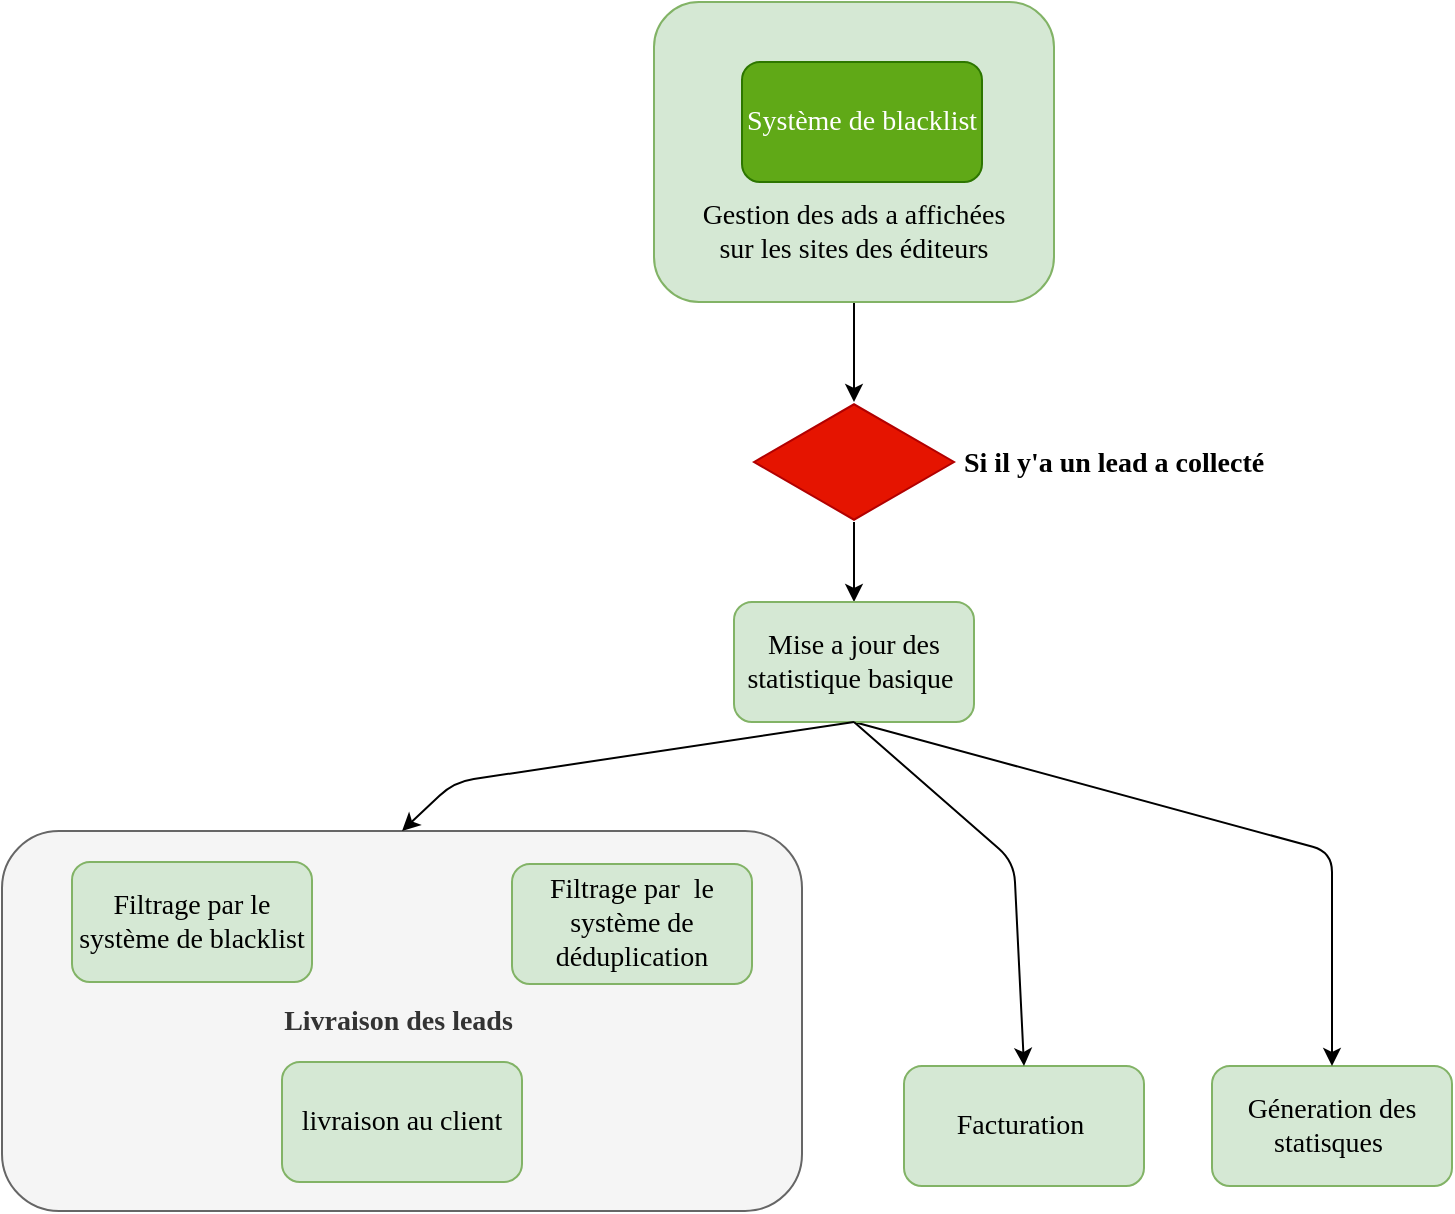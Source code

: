 <mxfile version="11.3.0" type="device" pages="1"><diagram id="3bSATsp9mCY7XxpC57f6" name="Page-1"><mxGraphModel dx="2249" dy="1931" grid="1" gridSize="10" guides="1" tooltips="1" connect="1" arrows="1" fold="1" page="1" pageScale="1" pageWidth="827" pageHeight="1169" math="0" shadow="0"><root><mxCell id="0"/><mxCell id="1" parent="0"/><mxCell id="EYcBn6GnQidT_sQzJG5m-28" value="" style="edgeStyle=orthogonalEdgeStyle;rounded=0;orthogonalLoop=1;jettySize=auto;html=1;" edge="1" parent="1" source="4dQBE-5w5uc2ftc7bLz9-4" target="EYcBn6GnQidT_sQzJG5m-3"><mxGeometry relative="1" as="geometry"/></mxCell><mxCell id="4dQBE-5w5uc2ftc7bLz9-4" value="" style="rounded=1;whiteSpace=wrap;html=1;fontFamily=Times New Roman;fontStyle=0;fontSize=14;fillColor=#d5e8d4;strokeColor=#82b366;" parent="1" vertex="1"><mxGeometry x="160" y="-120" width="200" height="150" as="geometry"/></mxCell><mxCell id="R5D7YirBnQlNFHpyKCyr-16" value="Géneration des statisques&amp;nbsp;" style="rounded=1;whiteSpace=wrap;html=1;fontFamily=Times New Roman;fontStyle=0;fontSize=14;fillColor=#d5e8d4;strokeColor=#82b366;" parent="1" vertex="1"><mxGeometry x="439" y="412" width="120" height="60" as="geometry"/></mxCell><mxCell id="R5D7YirBnQlNFHpyKCyr-18" value="" style="endArrow=classic;html=1;entryX=0.5;entryY=0;entryDx=0;entryDy=0;fontFamily=Times New Roman;fontStyle=0;fontSize=14;exitX=0.5;exitY=1;exitDx=0;exitDy=0;" parent="1" target="R5D7YirBnQlNFHpyKCyr-16" edge="1"><mxGeometry width="50" height="50" relative="1" as="geometry"><mxPoint x="260" y="240" as="sourcePoint"/><mxPoint x="449" y="120" as="targetPoint"/><Array as="points"><mxPoint x="499" y="305"/></Array></mxGeometry></mxCell><mxCell id="EYcBn6GnQidT_sQzJG5m-1" value="&lt;span style=&quot;font-family: &amp;#34;times new roman&amp;#34; ; font-size: 14px&quot;&gt;Gestion des ads a affichées&lt;br&gt;sur les sites des éditeurs&lt;br&gt;&lt;/span&gt;" style="text;html=1;strokeColor=none;fillColor=none;align=center;verticalAlign=middle;whiteSpace=wrap;rounded=0;" vertex="1" parent="1"><mxGeometry x="175" y="-15" width="170" height="20" as="geometry"/></mxCell><mxCell id="EYcBn6GnQidT_sQzJG5m-2" value="Système de blacklist" style="rounded=1;whiteSpace=wrap;html=1;fontFamily=Times New Roman;fontStyle=0;fontSize=14;fillColor=#60a917;strokeColor=#2D7600;fontColor=#ffffff;" vertex="1" parent="1"><mxGeometry x="204" y="-90" width="120" height="60" as="geometry"/></mxCell><mxCell id="EYcBn6GnQidT_sQzJG5m-5" value="" style="edgeStyle=orthogonalEdgeStyle;rounded=0;orthogonalLoop=1;jettySize=auto;html=1;" edge="1" parent="1" source="EYcBn6GnQidT_sQzJG5m-3"><mxGeometry relative="1" as="geometry"/></mxCell><mxCell id="EYcBn6GnQidT_sQzJG5m-27" value="" style="edgeStyle=orthogonalEdgeStyle;rounded=0;orthogonalLoop=1;jettySize=auto;html=1;" edge="1" parent="1" source="EYcBn6GnQidT_sQzJG5m-3" target="EYcBn6GnQidT_sQzJG5m-26"><mxGeometry relative="1" as="geometry"/></mxCell><mxCell id="EYcBn6GnQidT_sQzJG5m-3" value="" style="html=1;whiteSpace=wrap;aspect=fixed;shape=isoRectangle;fillColor=#e51400;strokeColor=#B20000;fontColor=#ffffff;" vertex="1" parent="1"><mxGeometry x="210" y="80" width="100" height="60" as="geometry"/></mxCell><mxCell id="EYcBn6GnQidT_sQzJG5m-9" value="&lt;b&gt;Si il y'a un lead a collecté&lt;/b&gt;" style="text;html=1;resizable=0;points=[];autosize=1;align=left;verticalAlign=top;spacingTop=-4;fontSize=14;fontFamily=Times New Roman;" vertex="1" parent="1"><mxGeometry x="312.5" y="100" width="170" height="20" as="geometry"/></mxCell><mxCell id="EYcBn6GnQidT_sQzJG5m-26" value="Mise a jour des statistique basique&amp;nbsp;" style="rounded=1;whiteSpace=wrap;html=1;fontFamily=Times New Roman;fontStyle=0;fontSize=14;fillColor=#d5e8d4;strokeColor=#82b366;" vertex="1" parent="1"><mxGeometry x="200" y="180" width="120" height="60" as="geometry"/></mxCell><mxCell id="EYcBn6GnQidT_sQzJG5m-29" value="&lt;h3 style=&quot;font-size: 14px;&quot;&gt;Livraison des leads&amp;nbsp;&lt;/h3&gt;" style="rounded=1;whiteSpace=wrap;html=1;fontFamily=Times New Roman;fontStyle=0;fontSize=14;fillColor=#f5f5f5;strokeColor=#666666;fontColor=#333333;" vertex="1" parent="1"><mxGeometry x="-166" y="294.5" width="400" height="190" as="geometry"/></mxCell><mxCell id="EYcBn6GnQidT_sQzJG5m-30" value="Filtrage par le système de blacklist" style="rounded=1;whiteSpace=wrap;html=1;fontFamily=Times New Roman;fontStyle=0;fontSize=14;fillColor=#d5e8d4;strokeColor=#82b366;" vertex="1" parent="1"><mxGeometry x="-131" y="310" width="120" height="60" as="geometry"/></mxCell><mxCell id="EYcBn6GnQidT_sQzJG5m-31" value="Filtrage par&amp;nbsp; le système de déduplication" style="rounded=1;whiteSpace=wrap;html=1;fontFamily=Times New Roman;fontStyle=0;fontSize=14;fillColor=#d5e8d4;strokeColor=#82b366;" vertex="1" parent="1"><mxGeometry x="89" y="311" width="120" height="60" as="geometry"/></mxCell><mxCell id="EYcBn6GnQidT_sQzJG5m-32" value="livraison au client" style="rounded=1;whiteSpace=wrap;html=1;fontFamily=Times New Roman;fontStyle=0;fontSize=14;fillColor=#d5e8d4;strokeColor=#82b366;" vertex="1" parent="1"><mxGeometry x="-26" y="410" width="120" height="60" as="geometry"/></mxCell><mxCell id="EYcBn6GnQidT_sQzJG5m-33" value="Facturation&amp;nbsp;" style="rounded=1;whiteSpace=wrap;html=1;fontFamily=Times New Roman;fontStyle=0;fontSize=14;fillColor=#d5e8d4;strokeColor=#82b366;" vertex="1" parent="1"><mxGeometry x="285" y="412" width="120" height="60" as="geometry"/></mxCell><mxCell id="EYcBn6GnQidT_sQzJG5m-34" value="" style="endArrow=classic;html=1;entryX=0.5;entryY=0;entryDx=0;entryDy=0;" edge="1" parent="1" target="EYcBn6GnQidT_sQzJG5m-33"><mxGeometry width="50" height="50" relative="1" as="geometry"><mxPoint x="260" y="240" as="sourcePoint"/><mxPoint x="-120" y="510" as="targetPoint"/><Array as="points"><mxPoint x="340" y="310"/></Array></mxGeometry></mxCell><mxCell id="EYcBn6GnQidT_sQzJG5m-35" value="" style="endArrow=classic;html=1;exitX=0.5;exitY=1;exitDx=0;exitDy=0;entryX=0.5;entryY=0;entryDx=0;entryDy=0;" edge="1" parent="1" source="EYcBn6GnQidT_sQzJG5m-26" target="EYcBn6GnQidT_sQzJG5m-29"><mxGeometry width="50" height="50" relative="1" as="geometry"><mxPoint x="-170" y="560" as="sourcePoint"/><mxPoint x="-120" y="510" as="targetPoint"/><Array as="points"><mxPoint x="60" y="270"/></Array></mxGeometry></mxCell></root></mxGraphModel></diagram></mxfile>